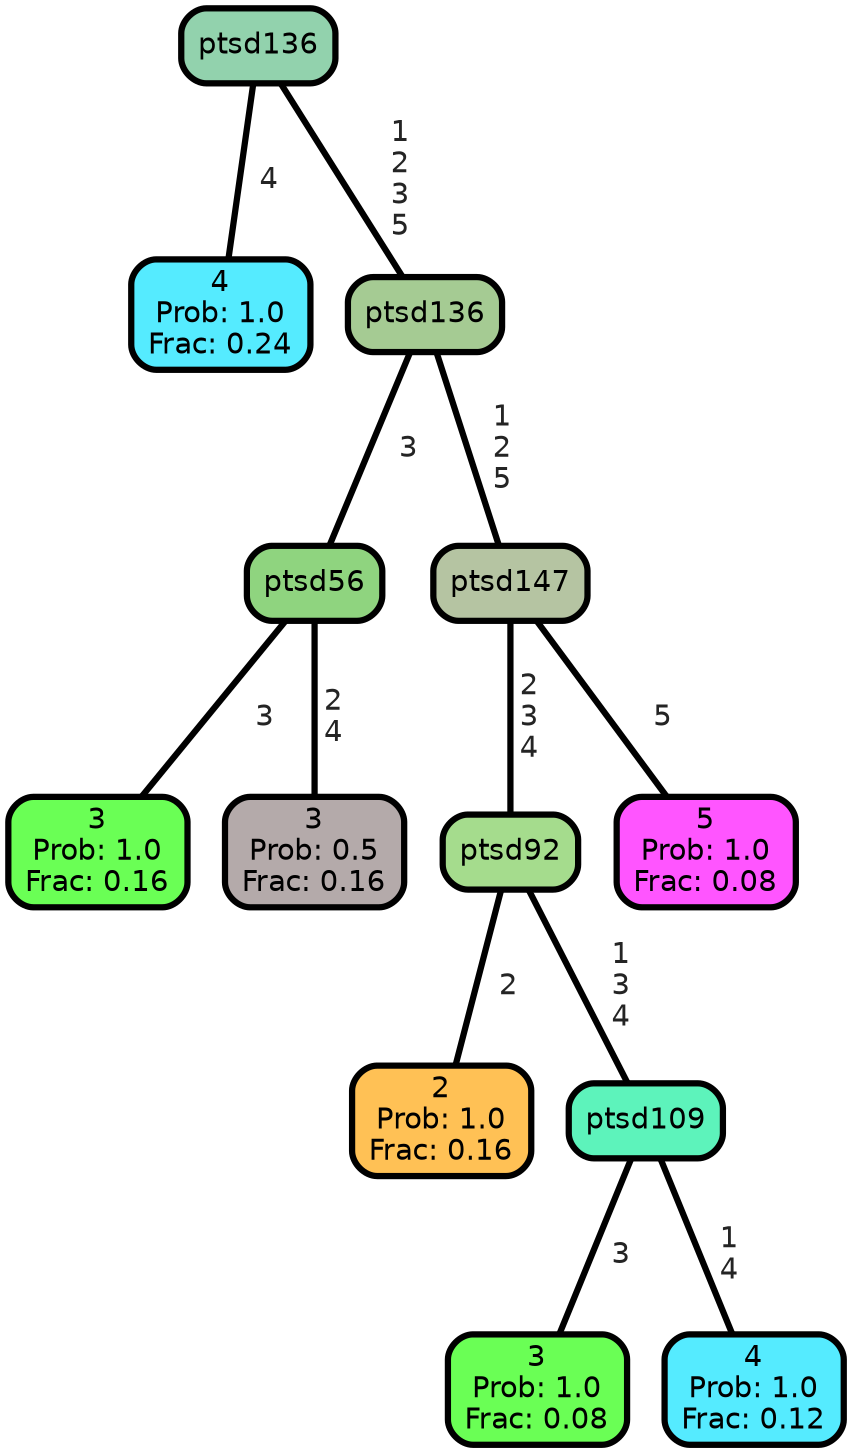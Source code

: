 graph Tree {
node [shape=box, style="filled, rounded",color="black",penwidth="3",fontcolor="black",                 fontname=helvetica] ;
graph [ranksep="0 equally", splines=straight,                 bgcolor=transparent, dpi=200] ;
edge [fontname=helvetica, fontweight=bold,fontcolor=grey14,color=black] ;
0 [label="4
Prob: 1.0
Frac: 0.24", fillcolor="#55ebff"] ;
1 [label="ptsd136", fillcolor="#92d2ad"] ;
2 [label="3
Prob: 1.0
Frac: 0.16", fillcolor="#6aff55"] ;
3 [label="ptsd56", fillcolor="#8fd47f"] ;
4 [label="3
Prob: 0.5
Frac: 0.16", fillcolor="#b4aaaa"] ;
5 [label="ptsd136", fillcolor="#a5cb93"] ;
6 [label="2
Prob: 1.0
Frac: 0.16", fillcolor="#ffc155"] ;
7 [label="ptsd92", fillcolor="#a5dc8d"] ;
8 [label="3
Prob: 1.0
Frac: 0.08", fillcolor="#6aff55"] ;
9 [label="ptsd109", fillcolor="#5df3bb"] ;
10 [label="4
Prob: 1.0
Frac: 0.12", fillcolor="#55ebff"] ;
11 [label="ptsd147", fillcolor="#b5c4a2"] ;
12 [label="5
Prob: 1.0
Frac: 0.08", fillcolor="#ff55ff"] ;
1 -- 0 [label=" 4",penwidth=3] ;
1 -- 5 [label=" 1\n 2\n 3\n 5",penwidth=3] ;
3 -- 2 [label=" 3",penwidth=3] ;
3 -- 4 [label=" 2\n 4",penwidth=3] ;
5 -- 3 [label=" 3",penwidth=3] ;
5 -- 11 [label=" 1\n 2\n 5",penwidth=3] ;
7 -- 6 [label=" 2",penwidth=3] ;
7 -- 9 [label=" 1\n 3\n 4",penwidth=3] ;
9 -- 8 [label=" 3",penwidth=3] ;
9 -- 10 [label=" 1\n 4",penwidth=3] ;
11 -- 7 [label=" 2\n 3\n 4",penwidth=3] ;
11 -- 12 [label=" 5",penwidth=3] ;
{rank = same;}}